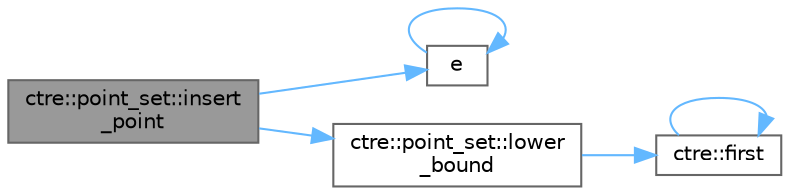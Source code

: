 digraph "ctre::point_set::insert_point"
{
 // LATEX_PDF_SIZE
  bgcolor="transparent";
  edge [fontname=Helvetica,fontsize=10,labelfontname=Helvetica,labelfontsize=10];
  node [fontname=Helvetica,fontsize=10,shape=box,height=0.2,width=0.4];
  rankdir="LR";
  Node1 [id="Node000001",label="ctre::point_set::insert\l_point",height=0.2,width=0.4,color="gray40", fillcolor="grey60", style="filled", fontcolor="black",tooltip=" "];
  Node1 -> Node2 [id="edge1_Node000001_Node000002",color="steelblue1",style="solid",tooltip=" "];
  Node2 [id="Node000002",label="e",height=0.2,width=0.4,color="grey40", fillcolor="white", style="filled",URL="$_cwise__array__power__array_8cpp.html#a9cb86ff854760bf91a154f2724a9101d",tooltip=" "];
  Node2 -> Node2 [id="edge2_Node000002_Node000002",color="steelblue1",style="solid",tooltip=" "];
  Node1 -> Node3 [id="edge3_Node000001_Node000003",color="steelblue1",style="solid",tooltip=" "];
  Node3 [id="Node000003",label="ctre::point_set::lower\l_bound",height=0.2,width=0.4,color="grey40", fillcolor="white", style="filled",URL="$classctre_1_1point__set.html#ab9aa321596e1e1ec2d834db38e66fa3b",tooltip=" "];
  Node3 -> Node4 [id="edge4_Node000003_Node000004",color="steelblue1",style="solid",tooltip=" "];
  Node4 [id="Node000004",label="ctre::first",height=0.2,width=0.4,color="grey40", fillcolor="white", style="filled",URL="$namespacectre.html#aaed8568d2b151bff04bbd1d6df1bdb1e",tooltip=" "];
  Node4 -> Node4 [id="edge5_Node000004_Node000004",color="steelblue1",style="solid",tooltip=" "];
}
